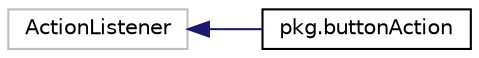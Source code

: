 digraph "그래픽컬한 클래스 계통도"
{
  edge [fontname="Helvetica",fontsize="10",labelfontname="Helvetica",labelfontsize="10"];
  node [fontname="Helvetica",fontsize="10",shape=record];
  rankdir="LR";
  Node1 [label="ActionListener",height=0.2,width=0.4,color="grey75", fillcolor="white", style="filled"];
  Node1 -> Node2 [dir="back",color="midnightblue",fontsize="10",style="solid",fontname="Helvetica"];
  Node2 [label="pkg.buttonAction",height=0.2,width=0.4,color="black", fillcolor="white", style="filled",URL="$classpkg_1_1button_action.html",tooltip="지뢰찾기 게임에서 사용될 JButton들한테 액션을 지정해주기 위한 클래스 "];
}

